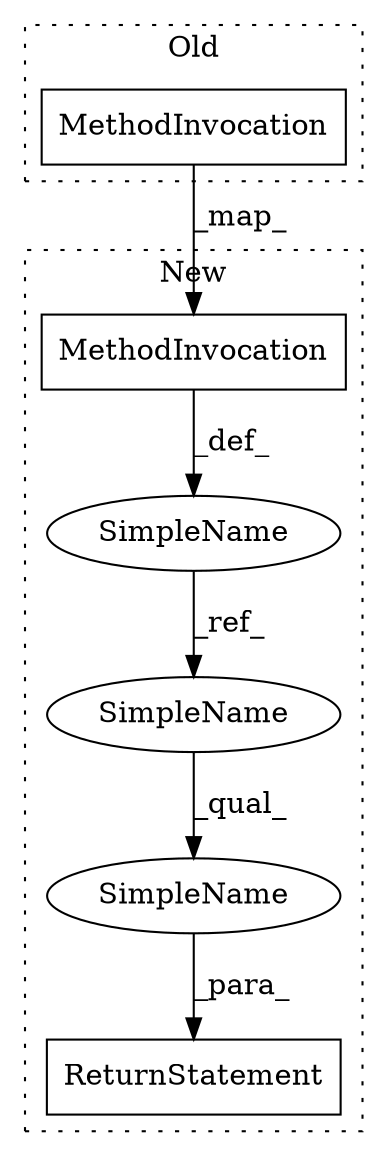 digraph G {
subgraph cluster0 {
1 [label="MethodInvocation" a="32" s="650" l="6" shape="box"];
label = "Old";
style="dotted";
}
subgraph cluster1 {
2 [label="MethodInvocation" a="32" s="663" l="6" shape="box"];
3 [label="ReturnStatement" a="41" s="724" l="7" shape="box"];
4 [label="SimpleName" a="42" s="731" l="6" shape="ellipse"];
5 [label="SimpleName" a="42" s="731" l="17" shape="ellipse"];
6 [label="SimpleName" a="42" s="647" l="6" shape="ellipse"];
label = "New";
style="dotted";
}
1 -> 2 [label="_map_"];
2 -> 6 [label="_def_"];
4 -> 5 [label="_qual_"];
5 -> 3 [label="_para_"];
6 -> 4 [label="_ref_"];
}